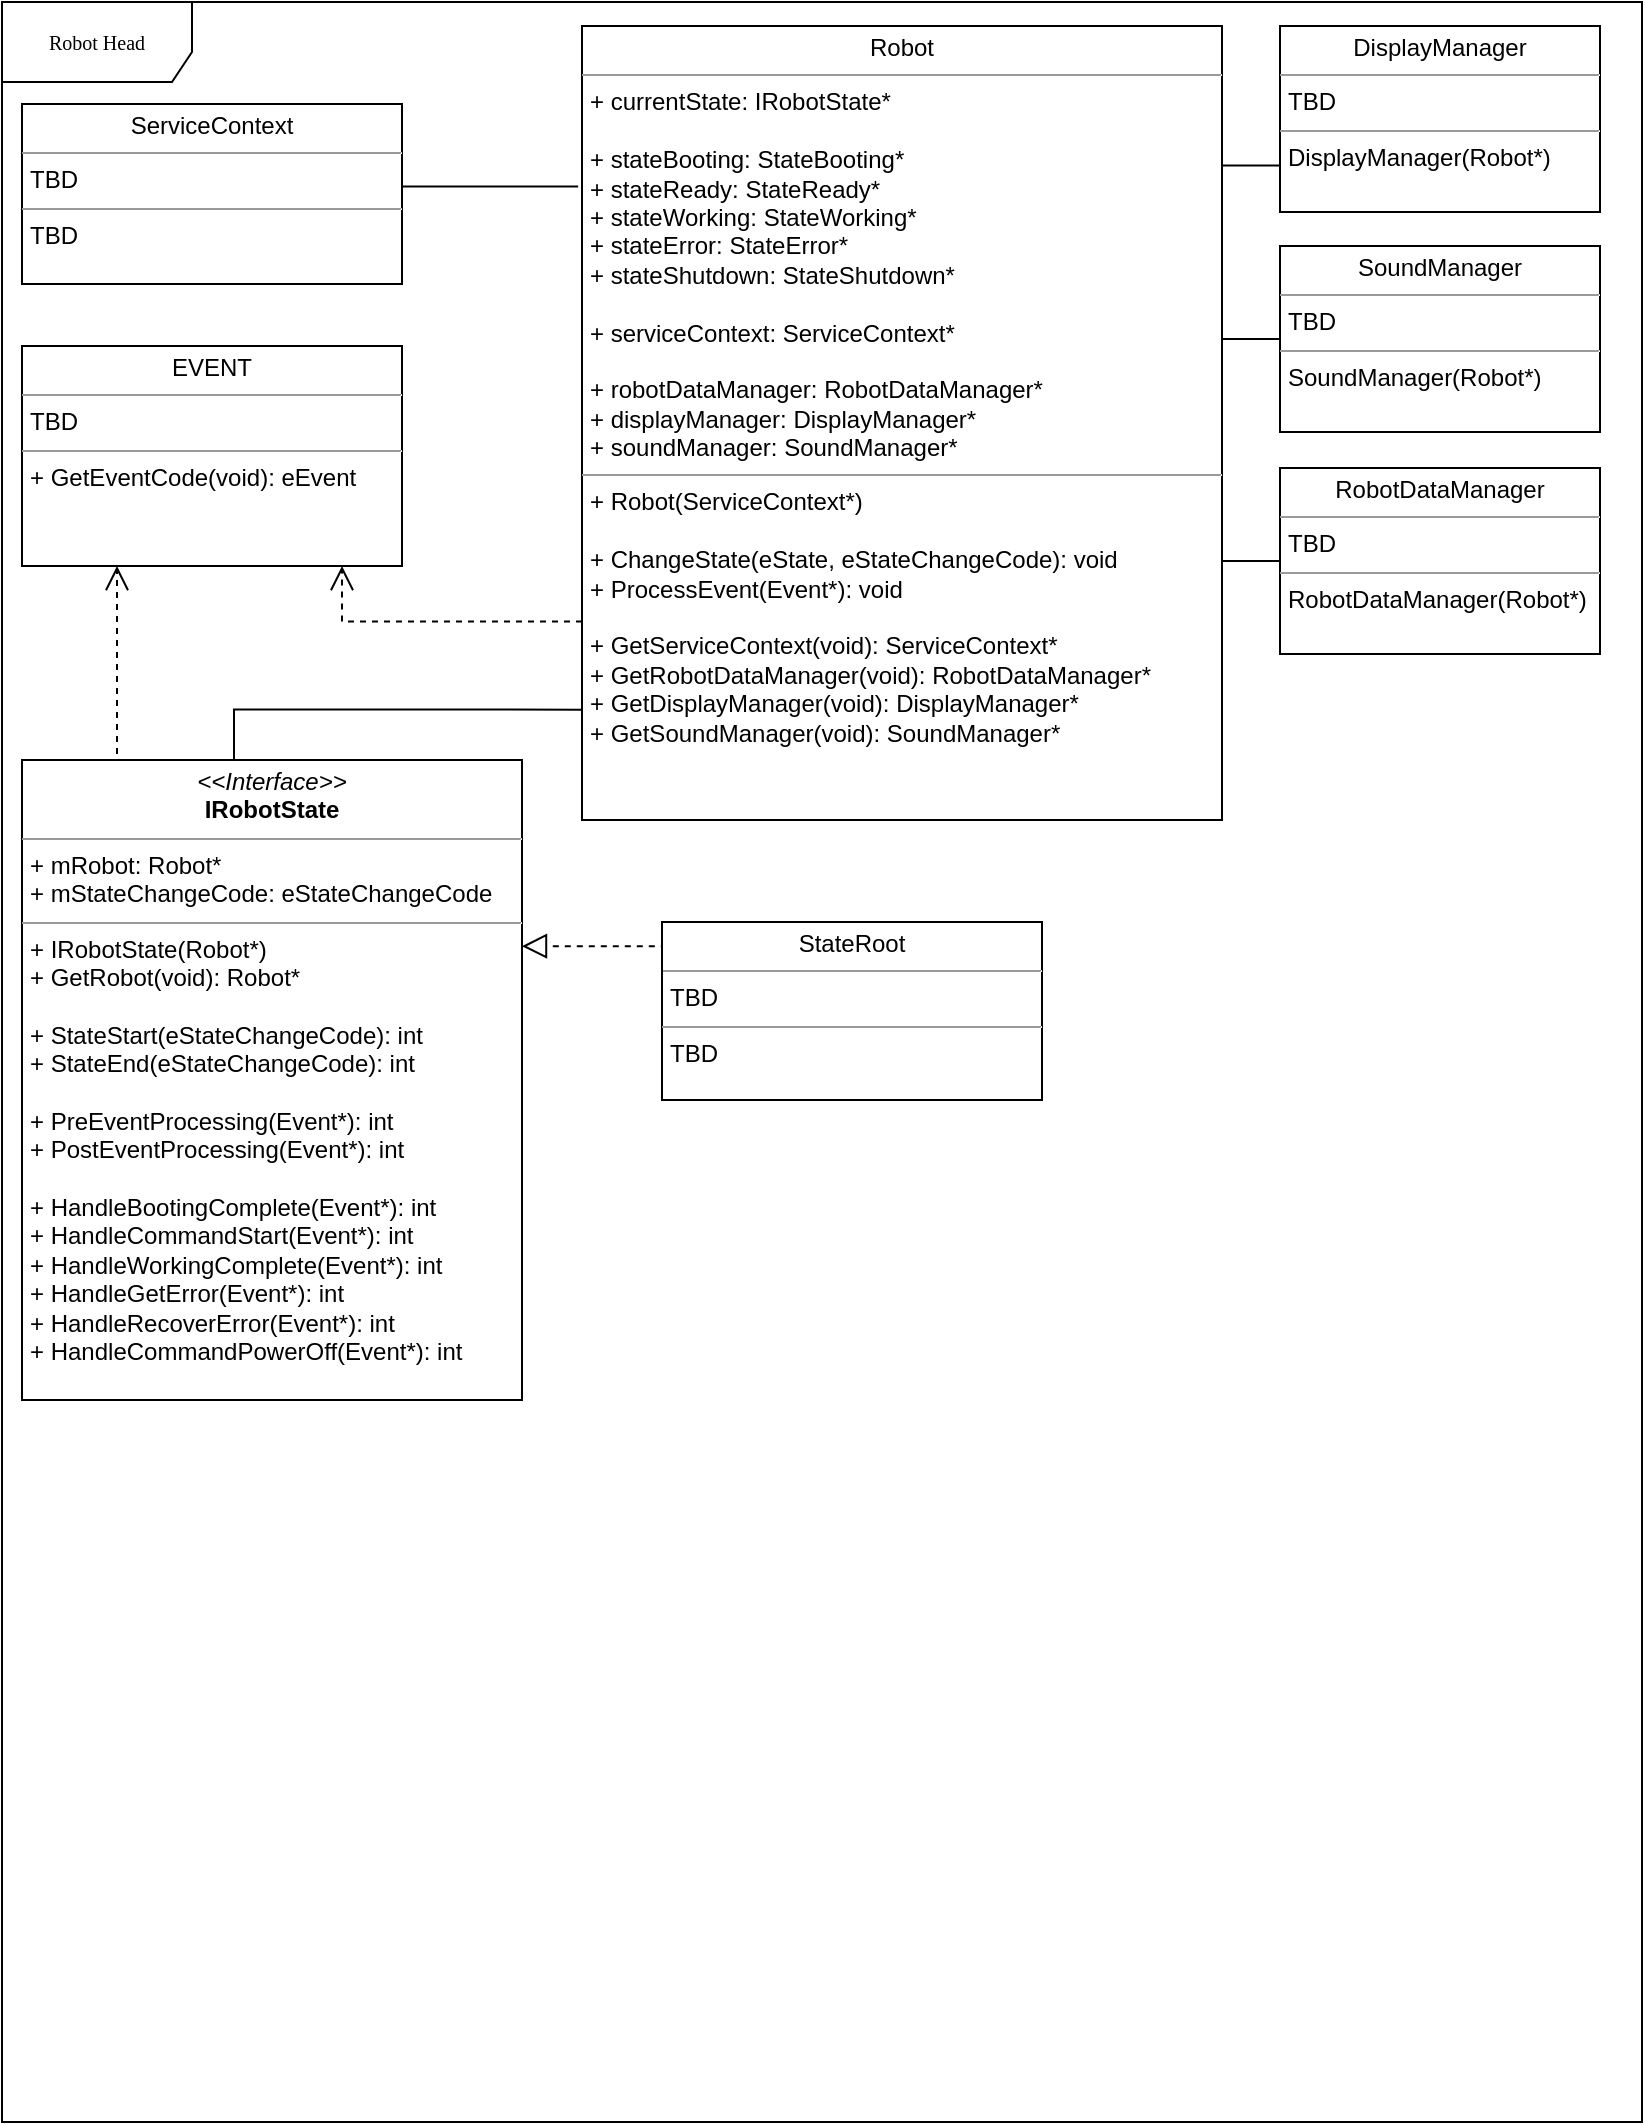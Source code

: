 <mxfile version="11.1.1" type="device"><diagram name="Page-1" id="c4acf3e9-155e-7222-9cf6-157b1a14988f"><mxGraphModel dx="835" dy="754" grid="1" gridSize="10" guides="1" tooltips="1" connect="1" arrows="1" fold="1" page="1" pageScale="1" pageWidth="850" pageHeight="1100" background="#ffffff" math="0" shadow="0"><root><mxCell id="0"/><mxCell id="1" parent="0"/><mxCell id="17acba5748e5396b-1" value="Robot Head" style="shape=umlFrame;whiteSpace=wrap;html=1;rounded=0;shadow=0;comic=0;labelBackgroundColor=none;strokeColor=#000000;strokeWidth=1;fillColor=#ffffff;fontFamily=Verdana;fontSize=10;fontColor=#000000;align=center;width=95;height=40;" parent="1" vertex="1"><mxGeometry x="10" y="11" width="820" height="1060" as="geometry"/></mxCell><mxCell id="5d2195bd80daf111-12" value="&lt;p style=&quot;margin: 0px ; margin-top: 4px ; text-align: center&quot;&gt;EVENT&lt;/p&gt;&lt;hr size=&quot;1&quot;&gt;&lt;p style=&quot;margin: 0px ; margin-left: 4px&quot;&gt;TBD&lt;/p&gt;&lt;hr size=&quot;1&quot;&gt;&lt;p style=&quot;margin: 0px ; margin-left: 4px&quot;&gt;+ GetEventCode(void): eEvent&lt;/p&gt;" style="verticalAlign=top;align=left;overflow=fill;fontSize=12;fontFamily=Helvetica;html=1;rounded=0;shadow=0;comic=0;labelBackgroundColor=none;strokeColor=#000000;strokeWidth=1;fillColor=#ffffff;" parent="1" vertex="1"><mxGeometry x="20" y="183" width="190" height="110" as="geometry"/></mxCell><mxCell id="9JZZzzRglrVLssscEfq8-19" value="" style="edgeStyle=orthogonalEdgeStyle;rounded=0;orthogonalLoop=1;jettySize=auto;html=1;endArrow=none;endFill=0;" edge="1" parent="1" source="5d2195bd80daf111-18" target="9JZZzzRglrVLssscEfq8-4"><mxGeometry relative="1" as="geometry"><Array as="points"><mxPoint x="610" y="270"/><mxPoint x="610" y="270"/></Array></mxGeometry></mxCell><mxCell id="5d2195bd80daf111-18" value="&lt;p style=&quot;margin: 0px ; margin-top: 4px ; text-align: center&quot;&gt;RobotDataManager&lt;/p&gt;&lt;hr size=&quot;1&quot;&gt;&lt;p style=&quot;margin: 0px ; margin-left: 4px&quot;&gt;TBD&lt;/p&gt;&lt;hr size=&quot;1&quot;&gt;&lt;p style=&quot;margin: 0px ; margin-left: 4px&quot;&gt;RobotDataManager(Robot*)&lt;/p&gt;" style="verticalAlign=top;align=left;overflow=fill;fontSize=12;fontFamily=Helvetica;html=1;rounded=0;shadow=0;comic=0;labelBackgroundColor=none;strokeColor=#000000;strokeWidth=1;fillColor=#ffffff;" parent="1" vertex="1"><mxGeometry x="649" y="244" width="160" height="93" as="geometry"/></mxCell><mxCell id="5d2195bd80daf111-32" style="edgeStyle=orthogonalEdgeStyle;rounded=0;html=1;dashed=1;labelBackgroundColor=none;startFill=0;endArrow=open;endFill=0;endSize=10;fontFamily=Verdana;fontSize=10;exitX=0;exitY=0.75;exitDx=0;exitDy=0;" parent="1" source="9JZZzzRglrVLssscEfq8-4" target="5d2195bd80daf111-12" edge="1"><mxGeometry relative="1" as="geometry"><Array as="points"><mxPoint x="180" y="321"/></Array><mxPoint x="170" y="611" as="sourcePoint"/></mxGeometry></mxCell><mxCell id="9JZZzzRglrVLssscEfq8-17" style="edgeStyle=orthogonalEdgeStyle;rounded=0;orthogonalLoop=1;jettySize=auto;html=1;exitX=1;exitY=0.25;exitDx=0;exitDy=0;entryX=0;entryY=0.75;entryDx=0;entryDy=0;endArrow=none;endFill=0;" edge="1" parent="1" target="9JZZzzRglrVLssscEfq8-10"><mxGeometry relative="1" as="geometry"><mxPoint x="574" y="96" as="sourcePoint"/><mxPoint x="620" y="91" as="targetPoint"/><Array as="points"><mxPoint x="620" y="96"/><mxPoint x="620" y="93"/></Array></mxGeometry></mxCell><mxCell id="9JZZzzRglrVLssscEfq8-4" value="&lt;p style=&quot;margin: 0px ; margin-top: 4px ; text-align: center&quot;&gt;Robot&lt;/p&gt;&lt;hr size=&quot;1&quot;&gt;&lt;p style=&quot;margin: 0px ; margin-left: 4px&quot;&gt;+ currentState: IRobotState*&lt;/p&gt;&lt;p style=&quot;margin: 0px ; margin-left: 4px&quot;&gt;&lt;br&gt;+ stateBooting: StateBooting*&lt;/p&gt;&lt;p style=&quot;margin: 0px ; margin-left: 4px&quot;&gt;+ stateReady: StateReady*&lt;/p&gt;&lt;p style=&quot;margin: 0px ; margin-left: 4px&quot;&gt;+ stateWorking: StateWorking*&lt;/p&gt;&lt;p style=&quot;margin: 0px ; margin-left: 4px&quot;&gt;+ stateError: StateError*&lt;/p&gt;&lt;p style=&quot;margin: 0px ; margin-left: 4px&quot;&gt;+ stateShutdown: StateShutdown*&lt;/p&gt;&lt;p style=&quot;margin: 0px ; margin-left: 4px&quot;&gt;&lt;br&gt;&lt;/p&gt;&lt;p style=&quot;margin: 0px ; margin-left: 4px&quot;&gt;+ serviceContext: ServiceContext*&lt;/p&gt;&lt;p style=&quot;margin: 0px ; margin-left: 4px&quot;&gt;&lt;br&gt;&lt;/p&gt;&lt;p style=&quot;margin: 0px ; margin-left: 4px&quot;&gt;+ robotDataManager: RobotDataManager*&lt;/p&gt;&lt;p style=&quot;margin: 0px ; margin-left: 4px&quot;&gt;+ displayManager: DisplayManager*&lt;/p&gt;&lt;p style=&quot;margin: 0px ; margin-left: 4px&quot;&gt;+ soundManager: SoundManager*&lt;/p&gt;&lt;hr size=&quot;1&quot;&gt;&lt;p style=&quot;margin: 0px ; margin-left: 4px&quot;&gt;+ Robot(ServiceContext*)&lt;/p&gt;&lt;p style=&quot;margin: 0px ; margin-left: 4px&quot;&gt;&lt;br&gt;&lt;/p&gt;&lt;p style=&quot;margin: 0px ; margin-left: 4px&quot;&gt;+ ChangeState(eState, eStateChangeCode): void&lt;/p&gt;&lt;p style=&quot;margin: 0px ; margin-left: 4px&quot;&gt;+ ProcessEvent(Event*): void&lt;/p&gt;&lt;p style=&quot;margin: 0px ; margin-left: 4px&quot;&gt;&lt;br&gt;+ GetServiceContext(void): ServiceContext*&lt;/p&gt;&lt;p style=&quot;margin: 0px ; margin-left: 4px&quot;&gt;+ GetRobotDataManager(void): RobotDataManager*&lt;/p&gt;&lt;p style=&quot;margin: 0px ; margin-left: 4px&quot;&gt;+ GetDisplayManager(void): DisplayManager*&lt;/p&gt;&lt;p style=&quot;margin: 0px ; margin-left: 4px&quot;&gt;+ GetSoundManager(void): SoundManager*&lt;/p&gt;" style="verticalAlign=top;align=left;overflow=fill;fontSize=12;fontFamily=Helvetica;html=1;rounded=0;shadow=0;comic=0;labelBackgroundColor=none;strokeColor=#000000;strokeWidth=1;fillColor=#ffffff;" vertex="1" parent="1"><mxGeometry x="300" y="23" width="320" height="397" as="geometry"/></mxCell><mxCell id="9JZZzzRglrVLssscEfq8-6" value="&lt;p style=&quot;margin: 0px ; margin-top: 4px ; text-align: center&quot;&gt;&lt;i&gt;&amp;lt;&amp;lt;Interface&amp;gt;&amp;gt;&lt;/i&gt;&lt;br&gt;&lt;b&gt;IRobotState&lt;/b&gt;&lt;/p&gt;&lt;hr size=&quot;1&quot;&gt;&lt;p style=&quot;margin: 0px ; margin-left: 4px&quot;&gt;+ mRobot: Robot*&lt;/p&gt;&lt;p style=&quot;margin: 0px ; margin-left: 4px&quot;&gt;+ mStateChangeCode: eStateChangeCode&lt;/p&gt;&lt;hr size=&quot;1&quot;&gt;&lt;p style=&quot;margin: 0px ; margin-left: 4px&quot;&gt;+ IRobotState(Robot*)&lt;/p&gt;&lt;p style=&quot;margin: 0px ; margin-left: 4px&quot;&gt;+ GetRobot(void): Robot*&lt;/p&gt;&lt;p style=&quot;margin: 0px ; margin-left: 4px&quot;&gt;&lt;br&gt;&lt;/p&gt;&lt;p style=&quot;margin: 0px ; margin-left: 4px&quot;&gt;+ StateStart(eStateChangeCode): int&lt;/p&gt;&lt;p style=&quot;margin: 0px ; margin-left: 4px&quot;&gt;+ StateEnd(eStateChangeCode): int&lt;/p&gt;&lt;p style=&quot;margin: 0px ; margin-left: 4px&quot;&gt;&lt;br&gt;&lt;/p&gt;&lt;p style=&quot;margin: 0px ; margin-left: 4px&quot;&gt;+ PreEventProcessing(Event*): int&lt;/p&gt;&lt;p style=&quot;margin: 0px ; margin-left: 4px&quot;&gt;+ PostEventProcessing(Event*): int&lt;/p&gt;&lt;p style=&quot;margin: 0px ; margin-left: 4px&quot;&gt;&lt;br&gt;&lt;/p&gt;&lt;p style=&quot;margin: 0px ; margin-left: 4px&quot;&gt;+ HandleBootingComplete(Event*): int&lt;/p&gt;&lt;p style=&quot;margin: 0px ; margin-left: 4px&quot;&gt;+ HandleCommandStart(Event*): int&lt;/p&gt;&lt;p style=&quot;margin: 0px ; margin-left: 4px&quot;&gt;+ HandleWorkingComplete(Event*): int&lt;/p&gt;&lt;p style=&quot;margin: 0px ; margin-left: 4px&quot;&gt;+ HandleGetError(Event*): int&lt;/p&gt;&lt;p style=&quot;margin: 0px ; margin-left: 4px&quot;&gt;+ HandleRecoverError(Event*): int&lt;/p&gt;&lt;p style=&quot;margin: 0px ; margin-left: 4px&quot;&gt;+ HandleCommandPowerOff(Event*): int&lt;/p&gt;&lt;p style=&quot;margin: 0px ; margin-left: 4px&quot;&gt;&lt;br&gt;&lt;/p&gt;" style="verticalAlign=top;align=left;overflow=fill;fontSize=12;fontFamily=Helvetica;html=1;rounded=0;shadow=0;comic=0;labelBackgroundColor=none;strokeColor=#000000;strokeWidth=1;fillColor=#ffffff;" vertex="1" parent="1"><mxGeometry x="20" y="390" width="250" height="320" as="geometry"/></mxCell><mxCell id="9JZZzzRglrVLssscEfq8-7" value="&lt;p style=&quot;margin: 0px ; margin-top: 4px ; text-align: center&quot;&gt;StateRoot&lt;/p&gt;&lt;hr size=&quot;1&quot;&gt;&lt;p style=&quot;margin: 0px ; margin-left: 4px&quot;&gt;TBD&lt;/p&gt;&lt;hr size=&quot;1&quot;&gt;&lt;p style=&quot;margin: 0px ; margin-left: 4px&quot;&gt;TBD&lt;/p&gt;" style="verticalAlign=top;align=left;overflow=fill;fontSize=12;fontFamily=Helvetica;html=1;rounded=0;shadow=0;comic=0;labelBackgroundColor=none;strokeColor=#000000;strokeWidth=1;fillColor=#ffffff;" vertex="1" parent="1"><mxGeometry x="340" y="471" width="190" height="89" as="geometry"/></mxCell><mxCell id="9JZZzzRglrVLssscEfq8-10" value="&lt;p style=&quot;margin: 0px ; margin-top: 4px ; text-align: center&quot;&gt;DisplayManager&lt;/p&gt;&lt;hr size=&quot;1&quot;&gt;&lt;p style=&quot;margin: 0px ; margin-left: 4px&quot;&gt;TBD&lt;/p&gt;&lt;hr size=&quot;1&quot;&gt;&lt;p style=&quot;margin: 0px ; margin-left: 4px&quot;&gt;DisplayManager(Robot*)&lt;/p&gt;" style="verticalAlign=top;align=left;overflow=fill;fontSize=12;fontFamily=Helvetica;html=1;rounded=0;shadow=0;comic=0;labelBackgroundColor=none;strokeColor=#000000;strokeWidth=1;fillColor=#ffffff;" vertex="1" parent="1"><mxGeometry x="649" y="23" width="160" height="93" as="geometry"/></mxCell><mxCell id="9JZZzzRglrVLssscEfq8-18" value="" style="edgeStyle=orthogonalEdgeStyle;rounded=0;orthogonalLoop=1;jettySize=auto;html=1;endArrow=none;endFill=0;" edge="1" parent="1" source="9JZZzzRglrVLssscEfq8-11" target="9JZZzzRglrVLssscEfq8-4"><mxGeometry relative="1" as="geometry"><Array as="points"><mxPoint x="610" y="173"/><mxPoint x="610" y="173"/></Array></mxGeometry></mxCell><mxCell id="9JZZzzRglrVLssscEfq8-11" value="&lt;p style=&quot;margin: 0px ; margin-top: 4px ; text-align: center&quot;&gt;SoundManager&lt;/p&gt;&lt;hr size=&quot;1&quot;&gt;&lt;p style=&quot;margin: 0px ; margin-left: 4px&quot;&gt;TBD&lt;/p&gt;&lt;hr size=&quot;1&quot;&gt;&lt;p style=&quot;margin: 0px ; margin-left: 4px&quot;&gt;SoundManager(Robot*)&lt;/p&gt;" style="verticalAlign=top;align=left;overflow=fill;fontSize=12;fontFamily=Helvetica;html=1;rounded=0;shadow=0;comic=0;labelBackgroundColor=none;strokeColor=#000000;strokeWidth=1;fillColor=#ffffff;" vertex="1" parent="1"><mxGeometry x="649" y="133" width="160" height="93" as="geometry"/></mxCell><mxCell id="9JZZzzRglrVLssscEfq8-16" style="edgeStyle=orthogonalEdgeStyle;rounded=0;orthogonalLoop=1;jettySize=auto;html=1;exitX=1;exitY=0.5;exitDx=0;exitDy=0;entryX=-0.006;entryY=0.202;entryDx=0;entryDy=0;endArrow=none;endFill=0;entryPerimeter=0;" edge="1" parent="1" target="9JZZzzRglrVLssscEfq8-4"><mxGeometry relative="1" as="geometry"><mxPoint x="210" y="99" as="sourcePoint"/><mxPoint x="254" y="90" as="targetPoint"/><Array as="points"><mxPoint x="210" y="103"/></Array></mxGeometry></mxCell><mxCell id="9JZZzzRglrVLssscEfq8-12" value="&lt;p style=&quot;margin: 0px ; margin-top: 4px ; text-align: center&quot;&gt;ServiceContext&lt;/p&gt;&lt;hr size=&quot;1&quot;&gt;&lt;p style=&quot;margin: 0px ; margin-left: 4px&quot;&gt;TBD&lt;/p&gt;&lt;hr size=&quot;1&quot;&gt;&lt;p style=&quot;margin: 0px ; margin-left: 4px&quot;&gt;TBD&lt;/p&gt;" style="verticalAlign=top;align=left;overflow=fill;fontSize=12;fontFamily=Helvetica;html=1;rounded=0;shadow=0;comic=0;labelBackgroundColor=none;strokeColor=#000000;strokeWidth=1;fillColor=#ffffff;" vertex="1" parent="1"><mxGeometry x="20" y="62" width="190" height="90" as="geometry"/></mxCell><mxCell id="9JZZzzRglrVLssscEfq8-20" style="edgeStyle=orthogonalEdgeStyle;rounded=0;html=1;dashed=1;labelBackgroundColor=none;startFill=0;endArrow=open;endFill=0;endSize=10;fontFamily=Verdana;fontSize=10;exitX=0.25;exitY=0;exitDx=0;exitDy=0;entryX=0.25;entryY=1;entryDx=0;entryDy=0;" edge="1" parent="1" source="9JZZzzRglrVLssscEfq8-6" target="5d2195bd80daf111-12"><mxGeometry relative="1" as="geometry"><Array as="points"><mxPoint x="68" y="390"/></Array><mxPoint x="144" y="337" as="sourcePoint"/><mxPoint x="70" y="309" as="targetPoint"/></mxGeometry></mxCell><mxCell id="9JZZzzRglrVLssscEfq8-21" style="edgeStyle=orthogonalEdgeStyle;rounded=0;html=1;dashed=1;labelBackgroundColor=none;startFill=0;endArrow=block;endFill=0;endSize=10;fontFamily=Verdana;fontSize=10;exitX=0;exitY=0.5;exitDx=0;exitDy=0;entryX=1;entryY=0.291;entryDx=0;entryDy=0;entryPerimeter=0;" edge="1" parent="1" source="9JZZzzRglrVLssscEfq8-7" target="9JZZzzRglrVLssscEfq8-6"><mxGeometry relative="1" as="geometry"><Array as="points"><mxPoint x="340" y="483"/></Array><mxPoint x="230" y="567" as="sourcePoint"/><mxPoint x="233" y="470" as="targetPoint"/></mxGeometry></mxCell><mxCell id="9JZZzzRglrVLssscEfq8-22" style="edgeStyle=orthogonalEdgeStyle;rounded=0;html=1;labelBackgroundColor=none;startFill=0;endArrow=none;endFill=0;endSize=10;fontFamily=Verdana;fontSize=10;exitX=0;exitY=0.861;exitDx=0;exitDy=0;exitPerimeter=0;" edge="1" parent="1" source="9JZZzzRglrVLssscEfq8-4" target="9JZZzzRglrVLssscEfq8-6"><mxGeometry relative="1" as="geometry"><Array as="points"><mxPoint x="126" y="365"/></Array><mxPoint x="200" y="358" as="sourcePoint"/><mxPoint x="126" y="330" as="targetPoint"/></mxGeometry></mxCell></root></mxGraphModel></diagram></mxfile>
